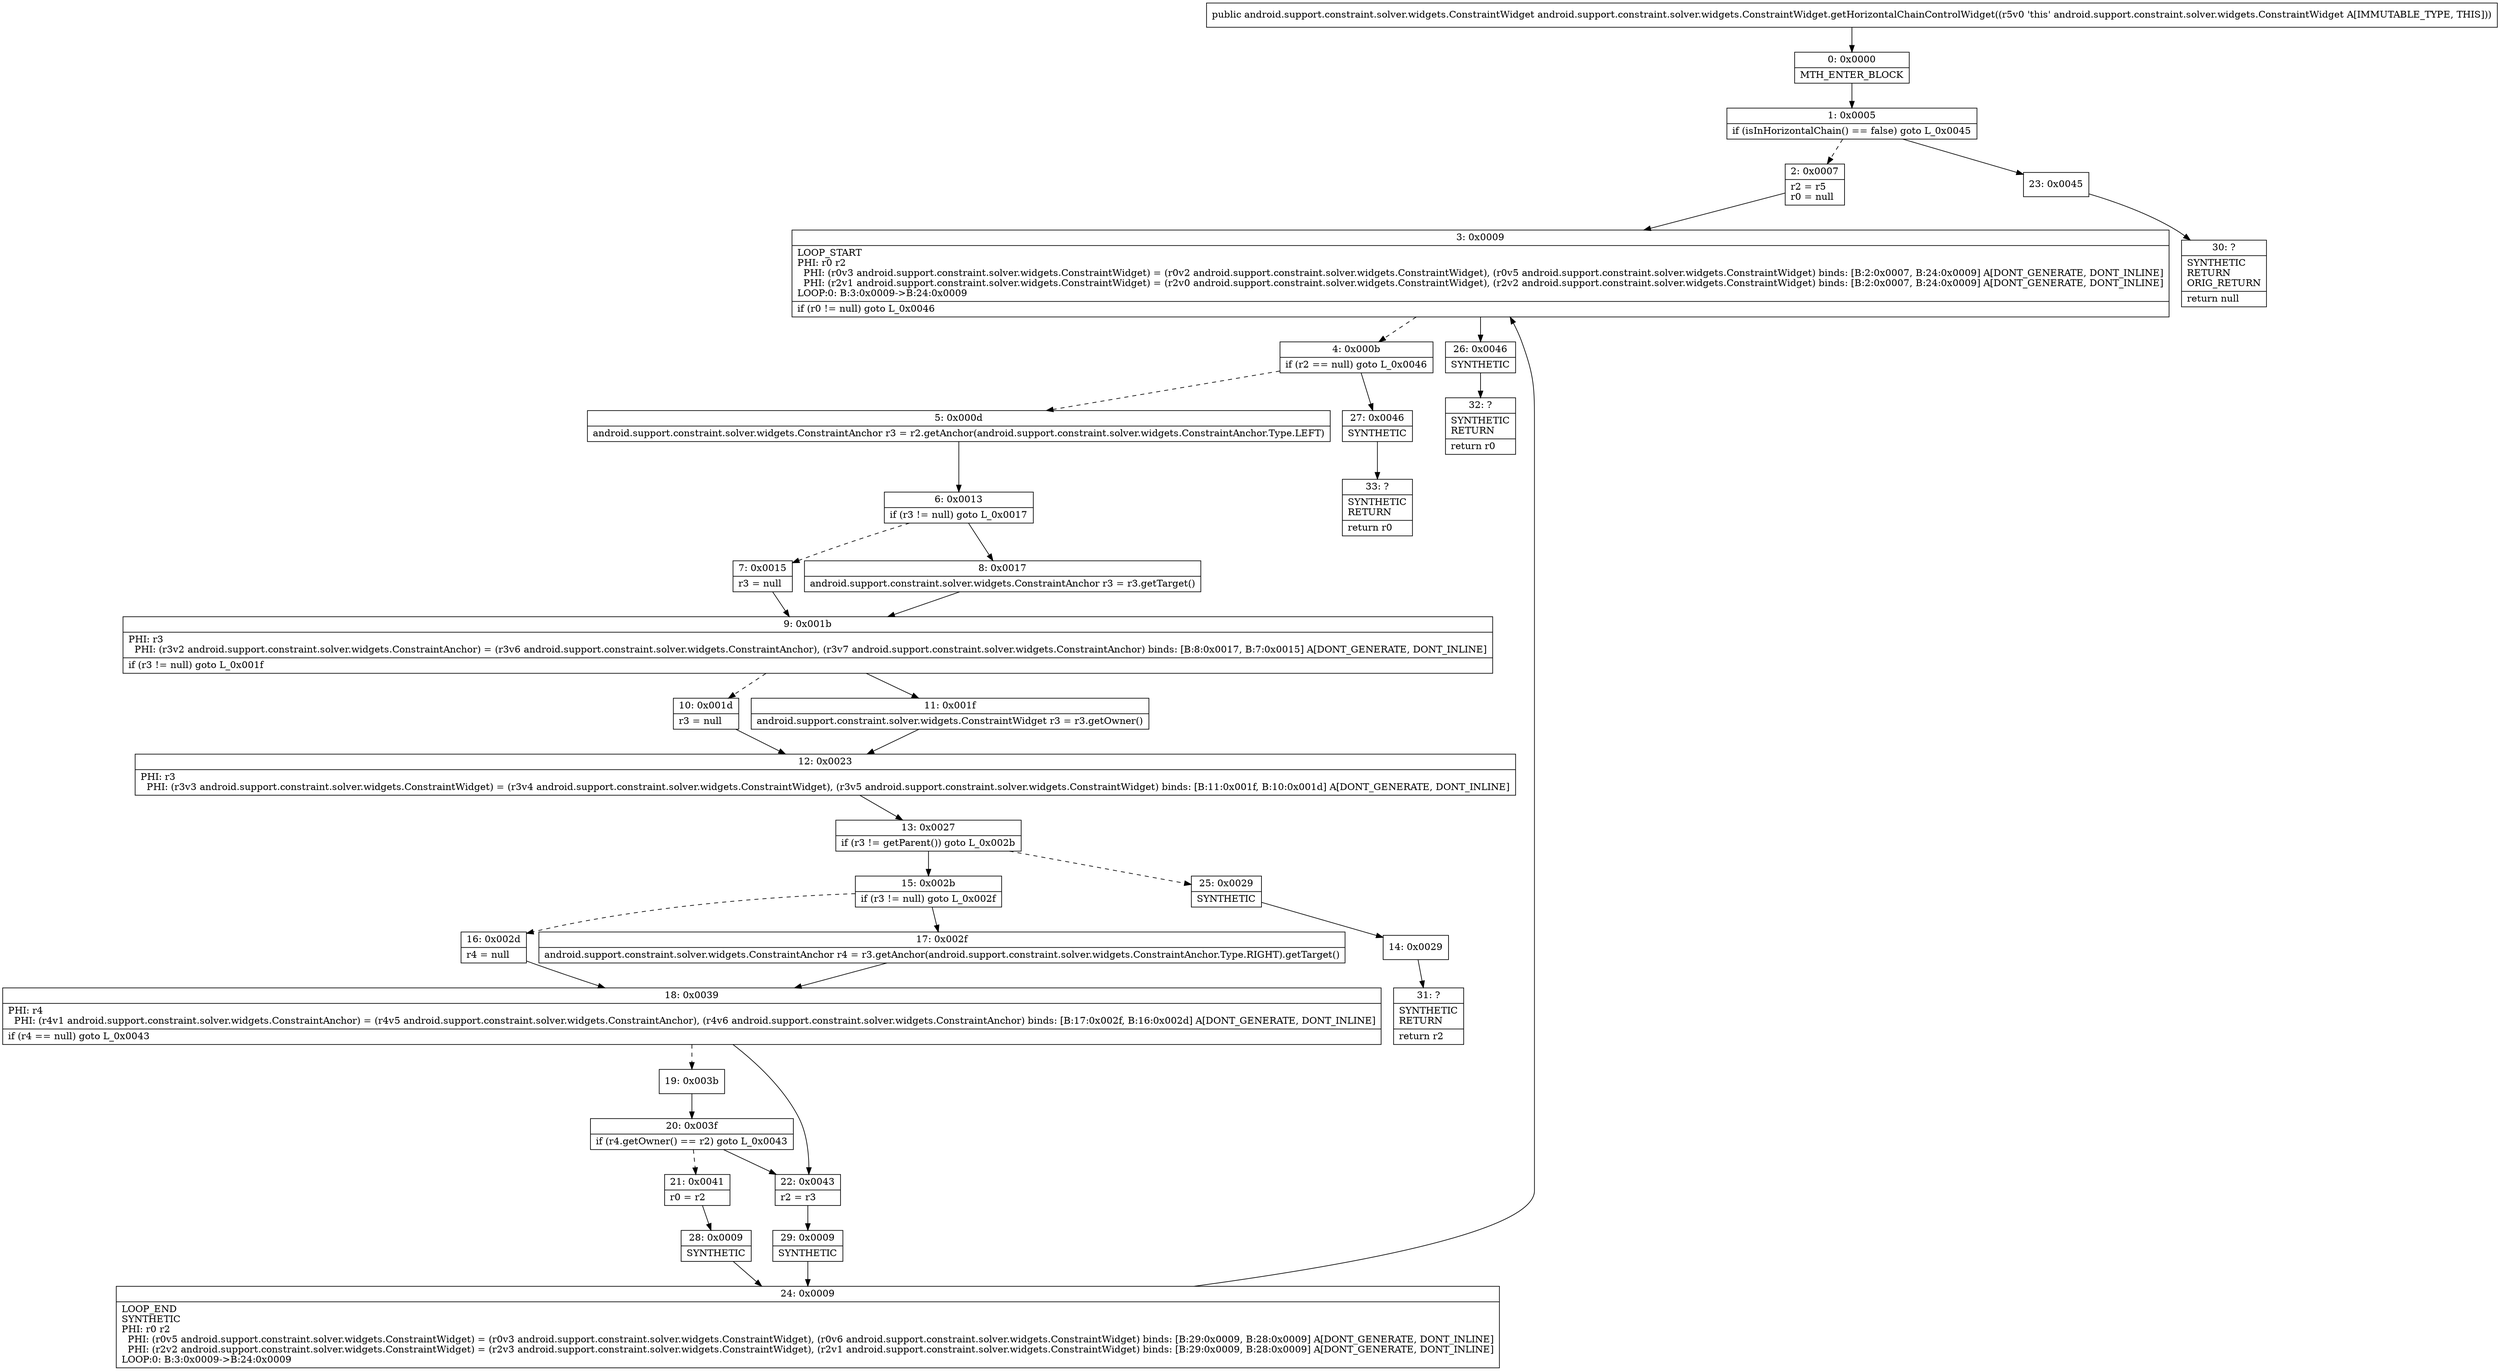 digraph "CFG forandroid.support.constraint.solver.widgets.ConstraintWidget.getHorizontalChainControlWidget()Landroid\/support\/constraint\/solver\/widgets\/ConstraintWidget;" {
Node_0 [shape=record,label="{0\:\ 0x0000|MTH_ENTER_BLOCK\l}"];
Node_1 [shape=record,label="{1\:\ 0x0005|if (isInHorizontalChain() == false) goto L_0x0045\l}"];
Node_2 [shape=record,label="{2\:\ 0x0007|r2 = r5\lr0 = null\l}"];
Node_3 [shape=record,label="{3\:\ 0x0009|LOOP_START\lPHI: r0 r2 \l  PHI: (r0v3 android.support.constraint.solver.widgets.ConstraintWidget) = (r0v2 android.support.constraint.solver.widgets.ConstraintWidget), (r0v5 android.support.constraint.solver.widgets.ConstraintWidget) binds: [B:2:0x0007, B:24:0x0009] A[DONT_GENERATE, DONT_INLINE]\l  PHI: (r2v1 android.support.constraint.solver.widgets.ConstraintWidget) = (r2v0 android.support.constraint.solver.widgets.ConstraintWidget), (r2v2 android.support.constraint.solver.widgets.ConstraintWidget) binds: [B:2:0x0007, B:24:0x0009] A[DONT_GENERATE, DONT_INLINE]\lLOOP:0: B:3:0x0009\-\>B:24:0x0009\l|if (r0 != null) goto L_0x0046\l}"];
Node_4 [shape=record,label="{4\:\ 0x000b|if (r2 == null) goto L_0x0046\l}"];
Node_5 [shape=record,label="{5\:\ 0x000d|android.support.constraint.solver.widgets.ConstraintAnchor r3 = r2.getAnchor(android.support.constraint.solver.widgets.ConstraintAnchor.Type.LEFT)\l}"];
Node_6 [shape=record,label="{6\:\ 0x0013|if (r3 != null) goto L_0x0017\l}"];
Node_7 [shape=record,label="{7\:\ 0x0015|r3 = null\l}"];
Node_8 [shape=record,label="{8\:\ 0x0017|android.support.constraint.solver.widgets.ConstraintAnchor r3 = r3.getTarget()\l}"];
Node_9 [shape=record,label="{9\:\ 0x001b|PHI: r3 \l  PHI: (r3v2 android.support.constraint.solver.widgets.ConstraintAnchor) = (r3v6 android.support.constraint.solver.widgets.ConstraintAnchor), (r3v7 android.support.constraint.solver.widgets.ConstraintAnchor) binds: [B:8:0x0017, B:7:0x0015] A[DONT_GENERATE, DONT_INLINE]\l|if (r3 != null) goto L_0x001f\l}"];
Node_10 [shape=record,label="{10\:\ 0x001d|r3 = null\l}"];
Node_11 [shape=record,label="{11\:\ 0x001f|android.support.constraint.solver.widgets.ConstraintWidget r3 = r3.getOwner()\l}"];
Node_12 [shape=record,label="{12\:\ 0x0023|PHI: r3 \l  PHI: (r3v3 android.support.constraint.solver.widgets.ConstraintWidget) = (r3v4 android.support.constraint.solver.widgets.ConstraintWidget), (r3v5 android.support.constraint.solver.widgets.ConstraintWidget) binds: [B:11:0x001f, B:10:0x001d] A[DONT_GENERATE, DONT_INLINE]\l}"];
Node_13 [shape=record,label="{13\:\ 0x0027|if (r3 != getParent()) goto L_0x002b\l}"];
Node_14 [shape=record,label="{14\:\ 0x0029}"];
Node_15 [shape=record,label="{15\:\ 0x002b|if (r3 != null) goto L_0x002f\l}"];
Node_16 [shape=record,label="{16\:\ 0x002d|r4 = null\l}"];
Node_17 [shape=record,label="{17\:\ 0x002f|android.support.constraint.solver.widgets.ConstraintAnchor r4 = r3.getAnchor(android.support.constraint.solver.widgets.ConstraintAnchor.Type.RIGHT).getTarget()\l}"];
Node_18 [shape=record,label="{18\:\ 0x0039|PHI: r4 \l  PHI: (r4v1 android.support.constraint.solver.widgets.ConstraintAnchor) = (r4v5 android.support.constraint.solver.widgets.ConstraintAnchor), (r4v6 android.support.constraint.solver.widgets.ConstraintAnchor) binds: [B:17:0x002f, B:16:0x002d] A[DONT_GENERATE, DONT_INLINE]\l|if (r4 == null) goto L_0x0043\l}"];
Node_19 [shape=record,label="{19\:\ 0x003b}"];
Node_20 [shape=record,label="{20\:\ 0x003f|if (r4.getOwner() == r2) goto L_0x0043\l}"];
Node_21 [shape=record,label="{21\:\ 0x0041|r0 = r2\l}"];
Node_22 [shape=record,label="{22\:\ 0x0043|r2 = r3\l}"];
Node_23 [shape=record,label="{23\:\ 0x0045}"];
Node_24 [shape=record,label="{24\:\ 0x0009|LOOP_END\lSYNTHETIC\lPHI: r0 r2 \l  PHI: (r0v5 android.support.constraint.solver.widgets.ConstraintWidget) = (r0v3 android.support.constraint.solver.widgets.ConstraintWidget), (r0v6 android.support.constraint.solver.widgets.ConstraintWidget) binds: [B:29:0x0009, B:28:0x0009] A[DONT_GENERATE, DONT_INLINE]\l  PHI: (r2v2 android.support.constraint.solver.widgets.ConstraintWidget) = (r2v3 android.support.constraint.solver.widgets.ConstraintWidget), (r2v1 android.support.constraint.solver.widgets.ConstraintWidget) binds: [B:29:0x0009, B:28:0x0009] A[DONT_GENERATE, DONT_INLINE]\lLOOP:0: B:3:0x0009\-\>B:24:0x0009\l}"];
Node_25 [shape=record,label="{25\:\ 0x0029|SYNTHETIC\l}"];
Node_26 [shape=record,label="{26\:\ 0x0046|SYNTHETIC\l}"];
Node_27 [shape=record,label="{27\:\ 0x0046|SYNTHETIC\l}"];
Node_28 [shape=record,label="{28\:\ 0x0009|SYNTHETIC\l}"];
Node_29 [shape=record,label="{29\:\ 0x0009|SYNTHETIC\l}"];
Node_30 [shape=record,label="{30\:\ ?|SYNTHETIC\lRETURN\lORIG_RETURN\l|return null\l}"];
Node_31 [shape=record,label="{31\:\ ?|SYNTHETIC\lRETURN\l|return r2\l}"];
Node_32 [shape=record,label="{32\:\ ?|SYNTHETIC\lRETURN\l|return r0\l}"];
Node_33 [shape=record,label="{33\:\ ?|SYNTHETIC\lRETURN\l|return r0\l}"];
MethodNode[shape=record,label="{public android.support.constraint.solver.widgets.ConstraintWidget android.support.constraint.solver.widgets.ConstraintWidget.getHorizontalChainControlWidget((r5v0 'this' android.support.constraint.solver.widgets.ConstraintWidget A[IMMUTABLE_TYPE, THIS])) }"];
MethodNode -> Node_0;
Node_0 -> Node_1;
Node_1 -> Node_2[style=dashed];
Node_1 -> Node_23;
Node_2 -> Node_3;
Node_3 -> Node_4[style=dashed];
Node_3 -> Node_26;
Node_4 -> Node_5[style=dashed];
Node_4 -> Node_27;
Node_5 -> Node_6;
Node_6 -> Node_7[style=dashed];
Node_6 -> Node_8;
Node_7 -> Node_9;
Node_8 -> Node_9;
Node_9 -> Node_10[style=dashed];
Node_9 -> Node_11;
Node_10 -> Node_12;
Node_11 -> Node_12;
Node_12 -> Node_13;
Node_13 -> Node_15;
Node_13 -> Node_25[style=dashed];
Node_14 -> Node_31;
Node_15 -> Node_16[style=dashed];
Node_15 -> Node_17;
Node_16 -> Node_18;
Node_17 -> Node_18;
Node_18 -> Node_19[style=dashed];
Node_18 -> Node_22;
Node_19 -> Node_20;
Node_20 -> Node_21[style=dashed];
Node_20 -> Node_22;
Node_21 -> Node_28;
Node_22 -> Node_29;
Node_23 -> Node_30;
Node_24 -> Node_3;
Node_25 -> Node_14;
Node_26 -> Node_32;
Node_27 -> Node_33;
Node_28 -> Node_24;
Node_29 -> Node_24;
}


